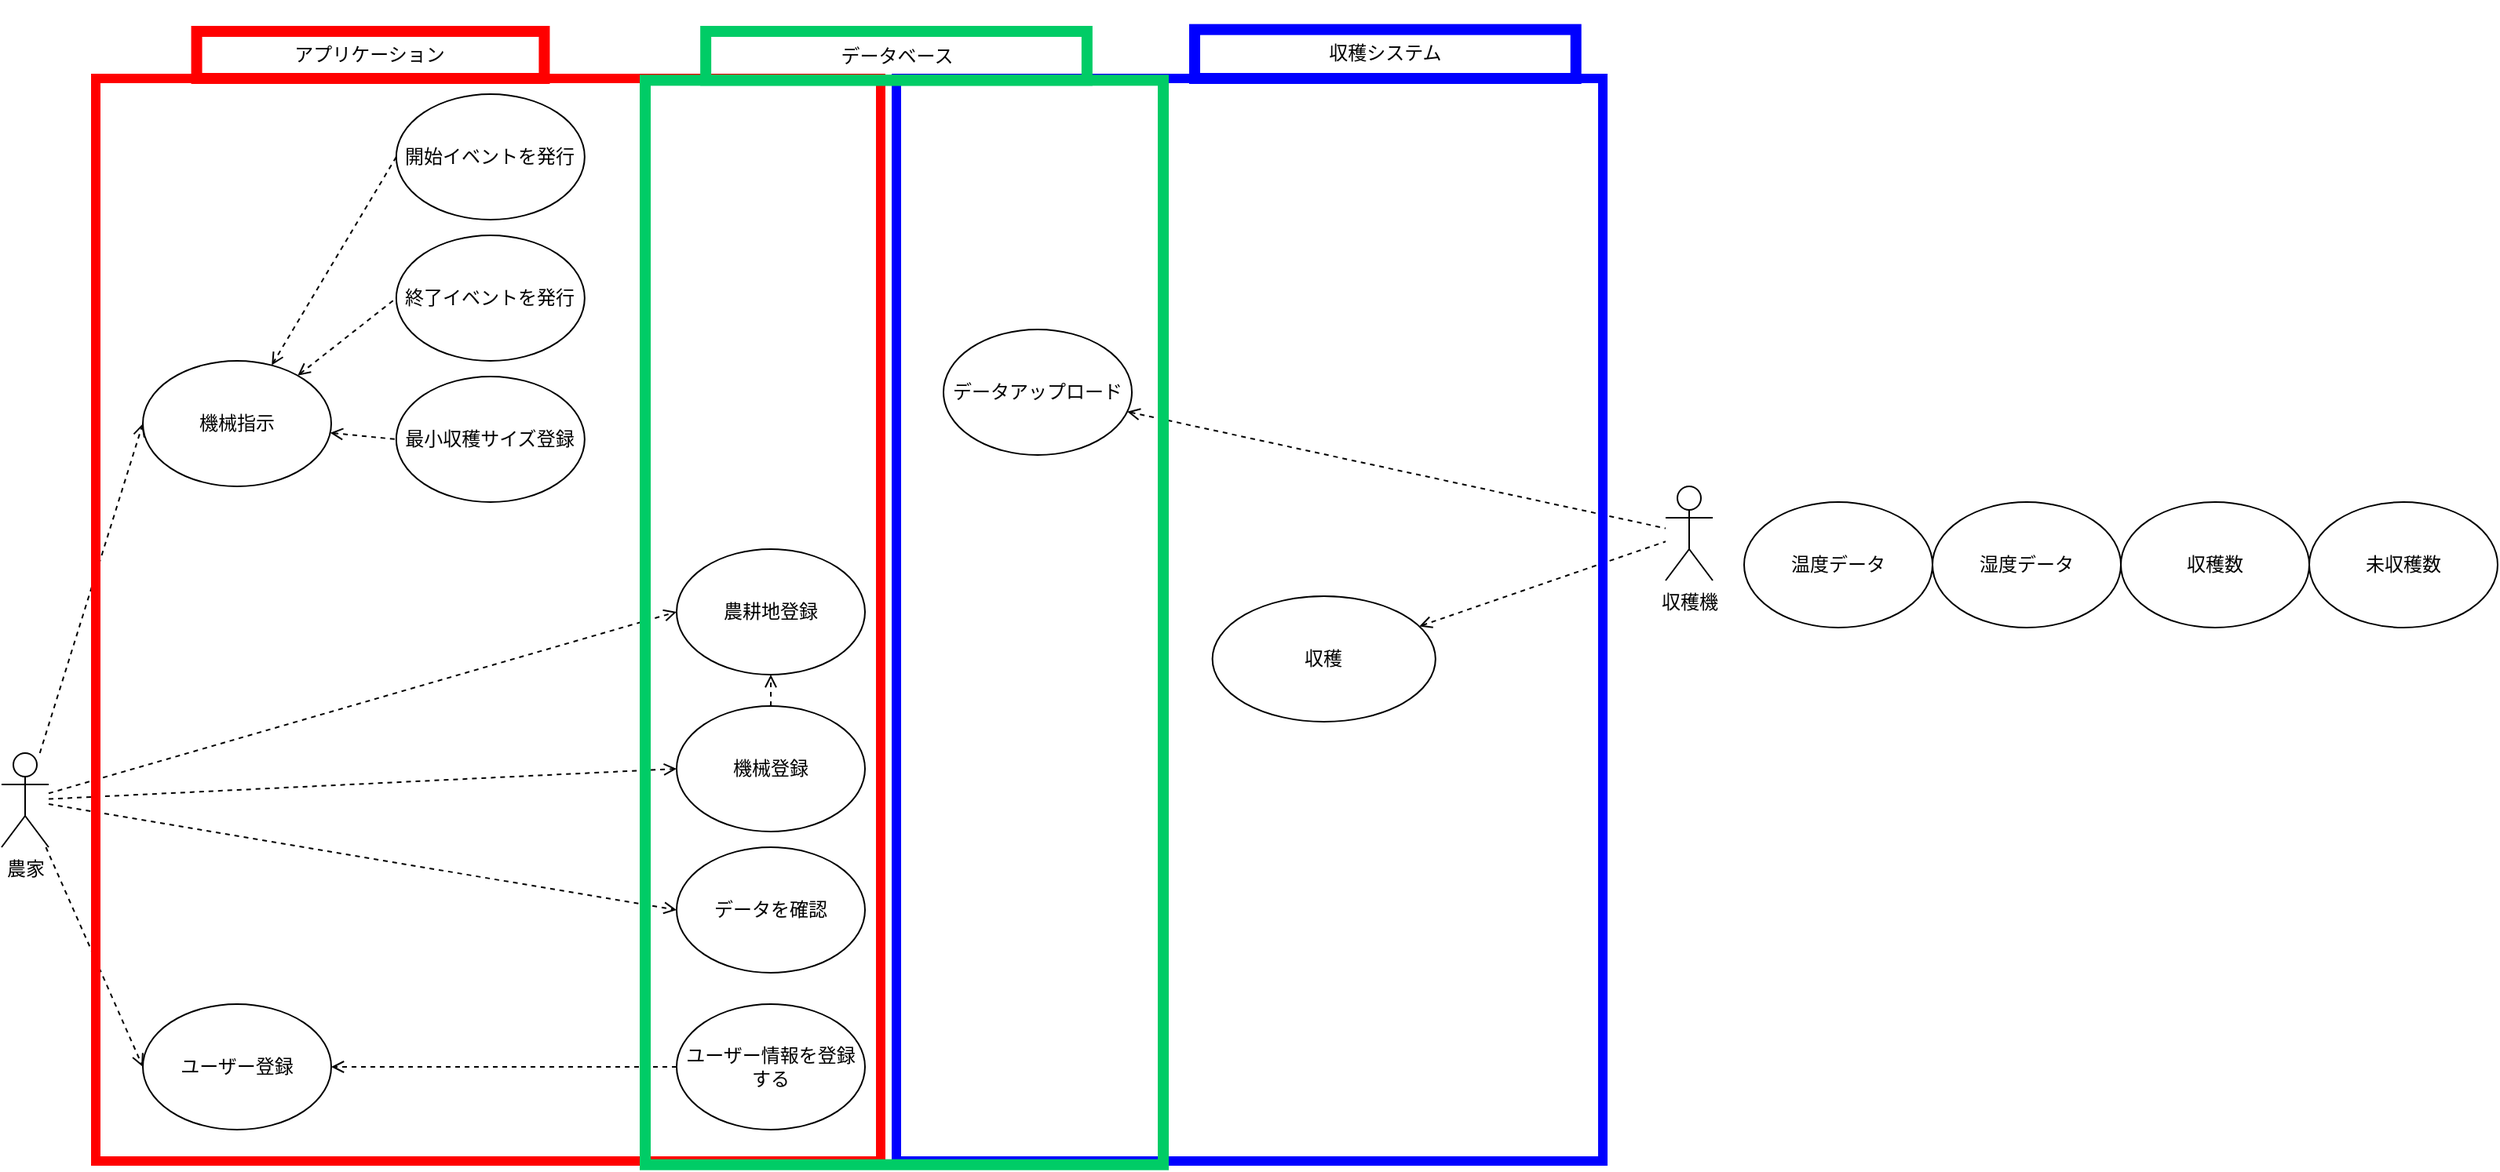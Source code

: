 <mxfile version="20.8.10" type="device" pages="2"><diagram id="DSLvG6zoLwlgyaQH9Rrg" name="Ver0.1"><mxGraphModel dx="472" dy="1997" grid="1" gridSize="10" guides="1" tooltips="1" connect="1" arrows="1" fold="1" page="1" pageScale="1" pageWidth="827" pageHeight="1169" math="0" shadow="0"><root><mxCell id="0"/><mxCell id="1" parent="0"/><mxCell id="e0FOGdU5NT8q8KR8ZKs0-4" style="rounded=0;orthogonalLoop=1;jettySize=auto;html=1;entryX=0;entryY=0.5;entryDx=0;entryDy=0;dashed=1;endArrow=open;endFill=0;" parent="1" source="e0FOGdU5NT8q8KR8ZKs0-1" target="e0FOGdU5NT8q8KR8ZKs0-3" edge="1"><mxGeometry relative="1" as="geometry"/></mxCell><mxCell id="e0FOGdU5NT8q8KR8ZKs0-9" style="edgeStyle=none;rounded=0;orthogonalLoop=1;jettySize=auto;html=1;startArrow=none;startFill=0;endArrow=open;endFill=0;entryX=0;entryY=0.5;entryDx=0;entryDy=0;dashed=1;" parent="1" source="e0FOGdU5NT8q8KR8ZKs0-1" target="e0FOGdU5NT8q8KR8ZKs0-7" edge="1"><mxGeometry relative="1" as="geometry"/></mxCell><mxCell id="e0FOGdU5NT8q8KR8ZKs0-12" style="edgeStyle=none;rounded=0;orthogonalLoop=1;jettySize=auto;html=1;startArrow=none;startFill=0;endArrow=open;endFill=0;entryX=0;entryY=0.5;entryDx=0;entryDy=0;dashed=1;" parent="1" source="e0FOGdU5NT8q8KR8ZKs0-1" target="e0FOGdU5NT8q8KR8ZKs0-10" edge="1"><mxGeometry relative="1" as="geometry"/></mxCell><mxCell id="e0FOGdU5NT8q8KR8ZKs0-28" style="edgeStyle=none;rounded=0;orthogonalLoop=1;jettySize=auto;html=1;startArrow=open;startFill=0;endArrow=none;endFill=0;entryX=0;entryY=0.5;entryDx=0;entryDy=0;dashed=1;" parent="1" source="e0FOGdU5NT8q8KR8ZKs0-36" target="e0FOGdU5NT8q8KR8ZKs0-27" edge="1"><mxGeometry relative="1" as="geometry"/></mxCell><mxCell id="e0FOGdU5NT8q8KR8ZKs0-37" style="edgeStyle=none;rounded=0;orthogonalLoop=1;jettySize=auto;html=1;entryX=0;entryY=0.5;entryDx=0;entryDy=0;dashed=1;startArrow=none;startFill=0;endArrow=open;endFill=0;" parent="1" source="e0FOGdU5NT8q8KR8ZKs0-1" target="e0FOGdU5NT8q8KR8ZKs0-36" edge="1"><mxGeometry relative="1" as="geometry"/></mxCell><mxCell id="e0FOGdU5NT8q8KR8ZKs0-39" style="edgeStyle=none;rounded=0;orthogonalLoop=1;jettySize=auto;html=1;entryX=0;entryY=0.5;entryDx=0;entryDy=0;dashed=1;startArrow=none;startFill=0;endArrow=open;endFill=0;" parent="1" source="e0FOGdU5NT8q8KR8ZKs0-1" target="e0FOGdU5NT8q8KR8ZKs0-38" edge="1"><mxGeometry relative="1" as="geometry"/></mxCell><mxCell id="e0FOGdU5NT8q8KR8ZKs0-1" value="農家" style="shape=umlActor;verticalLabelPosition=bottom;verticalAlign=top;html=1;outlineConnect=0;" parent="1" vertex="1"><mxGeometry x="50" y="330" width="30" height="60" as="geometry"/></mxCell><mxCell id="e0FOGdU5NT8q8KR8ZKs0-2" value="収穫機" style="shape=umlActor;verticalLabelPosition=bottom;verticalAlign=top;html=1;outlineConnect=0;" parent="1" vertex="1"><mxGeometry x="1110" y="160" width="30" height="60" as="geometry"/></mxCell><mxCell id="e0FOGdU5NT8q8KR8ZKs0-3" value="農耕地登録" style="ellipse;whiteSpace=wrap;html=1;" parent="1" vertex="1"><mxGeometry x="480" y="200" width="120" height="80" as="geometry"/></mxCell><mxCell id="e0FOGdU5NT8q8KR8ZKs0-24" style="edgeStyle=none;rounded=0;orthogonalLoop=1;jettySize=auto;html=1;startArrow=none;startFill=0;endArrow=open;endFill=0;dashed=1;" parent="1" source="e0FOGdU5NT8q8KR8ZKs0-7" target="e0FOGdU5NT8q8KR8ZKs0-3" edge="1"><mxGeometry relative="1" as="geometry"/></mxCell><mxCell id="e0FOGdU5NT8q8KR8ZKs0-7" value="機械登録" style="ellipse;whiteSpace=wrap;html=1;" parent="1" vertex="1"><mxGeometry x="480" y="300" width="120" height="80" as="geometry"/></mxCell><mxCell id="e0FOGdU5NT8q8KR8ZKs0-10" value="データを確認" style="ellipse;whiteSpace=wrap;html=1;" parent="1" vertex="1"><mxGeometry x="480" y="390" width="120" height="80" as="geometry"/></mxCell><mxCell id="e0FOGdU5NT8q8KR8ZKs0-18" value="温度データ" style="ellipse;whiteSpace=wrap;html=1;" parent="1" vertex="1"><mxGeometry x="1160" y="170" width="120" height="80" as="geometry"/></mxCell><mxCell id="e0FOGdU5NT8q8KR8ZKs0-19" value="湿度データ" style="ellipse;whiteSpace=wrap;html=1;" parent="1" vertex="1"><mxGeometry x="1280" y="170" width="120" height="80" as="geometry"/></mxCell><mxCell id="e0FOGdU5NT8q8KR8ZKs0-20" value="収穫数" style="ellipse;whiteSpace=wrap;html=1;" parent="1" vertex="1"><mxGeometry x="1400" y="170" width="120" height="80" as="geometry"/></mxCell><mxCell id="e0FOGdU5NT8q8KR8ZKs0-21" value="未収穫数" style="ellipse;whiteSpace=wrap;html=1;" parent="1" vertex="1"><mxGeometry x="1520" y="170" width="120" height="80" as="geometry"/></mxCell><mxCell id="e0FOGdU5NT8q8KR8ZKs0-27" value="最小収穫サイズ登録" style="ellipse;whiteSpace=wrap;html=1;" parent="1" vertex="1"><mxGeometry x="301.42" y="90" width="120" height="80" as="geometry"/></mxCell><mxCell id="e0FOGdU5NT8q8KR8ZKs0-33" style="edgeStyle=none;rounded=0;orthogonalLoop=1;jettySize=auto;html=1;startArrow=open;startFill=0;endArrow=none;endFill=0;dashed=1;" parent="1" source="e0FOGdU5NT8q8KR8ZKs0-31" target="e0FOGdU5NT8q8KR8ZKs0-2" edge="1"><mxGeometry relative="1" as="geometry"/></mxCell><mxCell id="e0FOGdU5NT8q8KR8ZKs0-35" style="edgeStyle=none;rounded=0;orthogonalLoop=1;jettySize=auto;html=1;startArrow=open;startFill=0;endArrow=none;endFill=0;dashed=1;" parent="1" source="e0FOGdU5NT8q8KR8ZKs0-34" target="e0FOGdU5NT8q8KR8ZKs0-2" edge="1"><mxGeometry relative="1" as="geometry"/></mxCell><mxCell id="e0FOGdU5NT8q8KR8ZKs0-36" value="機械指示" style="ellipse;whiteSpace=wrap;html=1;" parent="1" vertex="1"><mxGeometry x="140" y="80" width="120" height="80" as="geometry"/></mxCell><mxCell id="e0FOGdU5NT8q8KR8ZKs0-38" value="ユーザー登録" style="ellipse;whiteSpace=wrap;html=1;" parent="1" vertex="1"><mxGeometry x="140" y="490" width="120" height="80" as="geometry"/></mxCell><mxCell id="e0FOGdU5NT8q8KR8ZKs0-52" value="" style="group" parent="1" vertex="1" connectable="0"><mxGeometry x="620" y="-150" width="450" height="740" as="geometry"/></mxCell><mxCell id="e0FOGdU5NT8q8KR8ZKs0-49" value="" style="rounded=0;whiteSpace=wrap;html=1;fillColor=none;strokeColor=#0000FF;strokeWidth=6;" parent="e0FOGdU5NT8q8KR8ZKs0-52" vertex="1"><mxGeometry y="50" width="450" height="690" as="geometry"/></mxCell><mxCell id="e0FOGdU5NT8q8KR8ZKs0-34" value="収穫" style="ellipse;whiteSpace=wrap;html=1;" parent="e0FOGdU5NT8q8KR8ZKs0-52" vertex="1"><mxGeometry x="201.316" y="380" width="142.105" height="80" as="geometry"/></mxCell><mxCell id="e0FOGdU5NT8q8KR8ZKs0-70" value="収穫システム" style="text;html=1;strokeColor=#0000FF;fillColor=none;align=center;verticalAlign=middle;whiteSpace=wrap;rounded=0;strokeWidth=7;" parent="e0FOGdU5NT8q8KR8ZKs0-52" vertex="1"><mxGeometry x="190.001" y="18.83" width="242.857" height="31.169" as="geometry"/></mxCell><mxCell id="e0FOGdU5NT8q8KR8ZKs0-56" value="終了イベントを発行" style="ellipse;whiteSpace=wrap;html=1;" parent="1" vertex="1"><mxGeometry x="301.42" width="120" height="80" as="geometry"/></mxCell><mxCell id="e0FOGdU5NT8q8KR8ZKs0-57" style="edgeStyle=none;rounded=0;orthogonalLoop=1;jettySize=auto;html=1;startArrow=open;startFill=0;endArrow=none;endFill=0;entryX=0;entryY=0.5;entryDx=0;entryDy=0;dashed=1;" parent="1" source="e0FOGdU5NT8q8KR8ZKs0-36" target="e0FOGdU5NT8q8KR8ZKs0-56" edge="1"><mxGeometry relative="1" as="geometry"><mxPoint x="262.674" y="110.846" as="sourcePoint"/><mxPoint x="320" y="90" as="targetPoint"/></mxGeometry></mxCell><mxCell id="e0FOGdU5NT8q8KR8ZKs0-63" style="edgeStyle=none;rounded=0;orthogonalLoop=1;jettySize=auto;html=1;dashed=1;startArrow=none;startFill=0;endArrow=open;endFill=0;exitX=0;exitY=0.5;exitDx=0;exitDy=0;" parent="1" source="e0FOGdU5NT8q8KR8ZKs0-62" target="e0FOGdU5NT8q8KR8ZKs0-36" edge="1"><mxGeometry relative="1" as="geometry"/></mxCell><mxCell id="e0FOGdU5NT8q8KR8ZKs0-62" value="開始イベントを発行" style="ellipse;whiteSpace=wrap;html=1;" parent="1" vertex="1"><mxGeometry x="301.42" y="-90" width="120" height="80" as="geometry"/></mxCell><mxCell id="e0FOGdU5NT8q8KR8ZKs0-66" style="edgeStyle=none;rounded=0;orthogonalLoop=1;jettySize=auto;html=1;dashed=1;startArrow=none;startFill=0;endArrow=open;endFill=0;" parent="1" source="e0FOGdU5NT8q8KR8ZKs0-65" target="e0FOGdU5NT8q8KR8ZKs0-38" edge="1"><mxGeometry relative="1" as="geometry"/></mxCell><mxCell id="e0FOGdU5NT8q8KR8ZKs0-65" value="ユーザー情報を登録する" style="ellipse;whiteSpace=wrap;html=1;" parent="1" vertex="1"><mxGeometry x="480" y="490" width="120" height="80" as="geometry"/></mxCell><mxCell id="e0FOGdU5NT8q8KR8ZKs0-48" value="アプリケーション" style="text;html=1;strokeColor=#FF0000;fillColor=none;align=center;verticalAlign=middle;whiteSpace=wrap;rounded=0;strokeWidth=7;" parent="1" vertex="1"><mxGeometry x="174.286" y="-130" width="221.429" height="30" as="geometry"/></mxCell><mxCell id="e0FOGdU5NT8q8KR8ZKs0-47" value="" style="rounded=0;whiteSpace=wrap;html=1;fillColor=none;strokeColor=#FF0000;strokeWidth=6;" parent="1" vertex="1"><mxGeometry x="110" y="-100" width="500" height="690" as="geometry"/></mxCell><mxCell id="e0FOGdU5NT8q8KR8ZKs0-60" value="データベース" style="text;html=1;strokeColor=#00CC66;fillColor=none;align=center;verticalAlign=middle;whiteSpace=wrap;rounded=0;strokeWidth=7;" parent="1" vertex="1"><mxGeometry x="498.571" y="-130" width="242.857" height="31.169" as="geometry"/></mxCell><mxCell id="e0FOGdU5NT8q8KR8ZKs0-31" value="データアップロード" style="ellipse;whiteSpace=wrap;html=1;" parent="1" vertex="1"><mxGeometry x="650" y="60" width="120" height="80" as="geometry"/></mxCell><mxCell id="e0FOGdU5NT8q8KR8ZKs0-68" value="" style="rounded=0;whiteSpace=wrap;html=1;strokeColor=#00CC66;fillColor=none;strokeWidth=7;" parent="1" vertex="1"><mxGeometry x="460" y="-98.832" width="330" height="691.17" as="geometry"/></mxCell></root></mxGraphModel></diagram><diagram name="Ver0.2" id="Mnsx-vp9pJlhAQN46An5"><mxGraphModel dx="1573" dy="2760" grid="1" gridSize="10" guides="1" tooltips="1" connect="1" arrows="1" fold="1" page="1" pageScale="1" pageWidth="1654" pageHeight="1169" math="0" shadow="0"><root><mxCell id="pk-NWNZrzRWGsfQepHAo-0"/><mxCell id="pk-NWNZrzRWGsfQepHAo-1" parent="pk-NWNZrzRWGsfQepHAo-0"/><mxCell id="pk-NWNZrzRWGsfQepHAo-2" style="rounded=0;orthogonalLoop=1;jettySize=auto;html=1;entryX=0;entryY=0.5;entryDx=0;entryDy=0;dashed=1;endArrow=open;endFill=0;" parent="pk-NWNZrzRWGsfQepHAo-1" source="pk-NWNZrzRWGsfQepHAo-8" target="pk-NWNZrzRWGsfQepHAo-10" edge="1"><mxGeometry relative="1" as="geometry"/></mxCell><mxCell id="pk-NWNZrzRWGsfQepHAo-3" style="edgeStyle=none;rounded=0;orthogonalLoop=1;jettySize=auto;html=1;startArrow=none;startFill=0;endArrow=open;endFill=0;entryX=0;entryY=0.5;entryDx=0;entryDy=0;dashed=1;" parent="pk-NWNZrzRWGsfQepHAo-1" source="pk-NWNZrzRWGsfQepHAo-8" target="pk-NWNZrzRWGsfQepHAo-12" edge="1"><mxGeometry relative="1" as="geometry"/></mxCell><mxCell id="pk-NWNZrzRWGsfQepHAo-4" style="edgeStyle=none;rounded=0;orthogonalLoop=1;jettySize=auto;html=1;startArrow=none;startFill=0;endArrow=open;endFill=0;entryX=0;entryY=0.5;entryDx=0;entryDy=0;dashed=1;" parent="pk-NWNZrzRWGsfQepHAo-1" source="pk-NWNZrzRWGsfQepHAo-8" target="pk-NWNZrzRWGsfQepHAo-13" edge="1"><mxGeometry relative="1" as="geometry"/></mxCell><mxCell id="pk-NWNZrzRWGsfQepHAo-5" style="edgeStyle=none;rounded=0;orthogonalLoop=1;jettySize=auto;html=1;startArrow=open;startFill=0;endArrow=none;endFill=0;entryX=0;entryY=0.5;entryDx=0;entryDy=0;dashed=1;" parent="pk-NWNZrzRWGsfQepHAo-1" source="pk-NWNZrzRWGsfQepHAo-21" target="pk-NWNZrzRWGsfQepHAo-18" edge="1"><mxGeometry relative="1" as="geometry"/></mxCell><mxCell id="pk-NWNZrzRWGsfQepHAo-6" style="edgeStyle=none;rounded=0;orthogonalLoop=1;jettySize=auto;html=1;entryX=0;entryY=0.5;entryDx=0;entryDy=0;dashed=1;startArrow=none;startFill=0;endArrow=open;endFill=0;" parent="pk-NWNZrzRWGsfQepHAo-1" source="pk-NWNZrzRWGsfQepHAo-8" target="pk-NWNZrzRWGsfQepHAo-21" edge="1"><mxGeometry relative="1" as="geometry"/></mxCell><mxCell id="pk-NWNZrzRWGsfQepHAo-7" style="edgeStyle=none;rounded=0;orthogonalLoop=1;jettySize=auto;html=1;entryX=0;entryY=0.5;entryDx=0;entryDy=0;dashed=1;startArrow=none;startFill=0;endArrow=open;endFill=0;" parent="pk-NWNZrzRWGsfQepHAo-1" source="pk-NWNZrzRWGsfQepHAo-8" target="pk-NWNZrzRWGsfQepHAo-22" edge="1"><mxGeometry relative="1" as="geometry"/></mxCell><mxCell id="pk-NWNZrzRWGsfQepHAo-8" value="農家" style="shape=umlActor;verticalLabelPosition=bottom;verticalAlign=top;html=1;outlineConnect=0;" parent="pk-NWNZrzRWGsfQepHAo-1" vertex="1"><mxGeometry x="40" y="610" width="30" height="60" as="geometry"/></mxCell><mxCell id="pk-NWNZrzRWGsfQepHAo-9" value="収穫機" style="shape=umlActor;verticalLabelPosition=bottom;verticalAlign=top;html=1;outlineConnect=0;" parent="pk-NWNZrzRWGsfQepHAo-1" vertex="1"><mxGeometry x="1100" y="440" width="30" height="60" as="geometry"/></mxCell><mxCell id="pk-NWNZrzRWGsfQepHAo-10" value="農耕地登録" style="ellipse;whiteSpace=wrap;html=1;" parent="pk-NWNZrzRWGsfQepHAo-1" vertex="1"><mxGeometry x="470" y="480" width="120" height="80" as="geometry"/></mxCell><mxCell id="pk-NWNZrzRWGsfQepHAo-11" style="edgeStyle=none;rounded=0;orthogonalLoop=1;jettySize=auto;html=1;startArrow=none;startFill=0;endArrow=open;endFill=0;dashed=1;" parent="pk-NWNZrzRWGsfQepHAo-1" source="pk-NWNZrzRWGsfQepHAo-12" target="pk-NWNZrzRWGsfQepHAo-10" edge="1"><mxGeometry relative="1" as="geometry"/></mxCell><mxCell id="pk-NWNZrzRWGsfQepHAo-12" value="機械登録" style="ellipse;whiteSpace=wrap;html=1;" parent="pk-NWNZrzRWGsfQepHAo-1" vertex="1"><mxGeometry x="470" y="580" width="120" height="80" as="geometry"/></mxCell><mxCell id="pk-NWNZrzRWGsfQepHAo-13" value="データを参照" style="ellipse;whiteSpace=wrap;html=1;" parent="pk-NWNZrzRWGsfQepHAo-1" vertex="1"><mxGeometry x="470" y="670" width="120" height="80" as="geometry"/></mxCell><mxCell id="pk-NWNZrzRWGsfQepHAo-18" value="最小収穫サイズ登録" style="ellipse;whiteSpace=wrap;html=1;" parent="pk-NWNZrzRWGsfQepHAo-1" vertex="1"><mxGeometry x="291.42" y="370" width="120" height="80" as="geometry"/></mxCell><mxCell id="pk-NWNZrzRWGsfQepHAo-19" style="edgeStyle=none;rounded=0;orthogonalLoop=1;jettySize=auto;html=1;startArrow=open;startFill=0;endArrow=none;endFill=0;dashed=1;" parent="pk-NWNZrzRWGsfQepHAo-1" source="pk-NWNZrzRWGsfQepHAo-37" target="pk-NWNZrzRWGsfQepHAo-9" edge="1"><mxGeometry relative="1" as="geometry"/></mxCell><mxCell id="pk-NWNZrzRWGsfQepHAo-20" style="edgeStyle=none;rounded=0;orthogonalLoop=1;jettySize=auto;html=1;startArrow=open;startFill=0;endArrow=none;endFill=0;dashed=1;" parent="pk-NWNZrzRWGsfQepHAo-1" source="pk-NWNZrzRWGsfQepHAo-25" target="pk-NWNZrzRWGsfQepHAo-9" edge="1"><mxGeometry relative="1" as="geometry"/></mxCell><mxCell id="pk-NWNZrzRWGsfQepHAo-21" value="機械指示" style="ellipse;whiteSpace=wrap;html=1;" parent="pk-NWNZrzRWGsfQepHAo-1" vertex="1"><mxGeometry x="130" y="360" width="120" height="80" as="geometry"/></mxCell><mxCell id="pk-NWNZrzRWGsfQepHAo-22" value="ログイン" style="ellipse;whiteSpace=wrap;html=1;" parent="pk-NWNZrzRWGsfQepHAo-1" vertex="1"><mxGeometry x="130" y="770" width="120" height="80" as="geometry"/></mxCell><mxCell id="pk-NWNZrzRWGsfQepHAo-23" value="" style="group" parent="pk-NWNZrzRWGsfQepHAo-1" vertex="1" connectable="0"><mxGeometry x="610" y="130" width="450" height="740" as="geometry"/></mxCell><mxCell id="pk-NWNZrzRWGsfQepHAo-24" value="" style="rounded=0;whiteSpace=wrap;html=1;fillColor=none;strokeColor=#0000FF;strokeWidth=6;" parent="pk-NWNZrzRWGsfQepHAo-23" vertex="1"><mxGeometry y="50" width="450.0" height="690" as="geometry"/></mxCell><mxCell id="pk-NWNZrzRWGsfQepHAo-25" value="収穫" style="ellipse;whiteSpace=wrap;html=1;" parent="pk-NWNZrzRWGsfQepHAo-23" vertex="1"><mxGeometry x="201.316" y="380" width="142.105" height="80" as="geometry"/></mxCell><mxCell id="pk-NWNZrzRWGsfQepHAo-26" value="収穫システム" style="text;html=1;strokeColor=#0000FF;fillColor=none;align=center;verticalAlign=middle;whiteSpace=wrap;rounded=0;strokeWidth=7;" parent="pk-NWNZrzRWGsfQepHAo-23" vertex="1"><mxGeometry x="190.001" y="18.83" width="242.857" height="31.169" as="geometry"/></mxCell><mxCell id="Y5mZydLGhkcx6VZ7jnlC-15" value="&amp;lt;include&amp;gt;" style="text;html=1;align=center;verticalAlign=middle;resizable=0;points=[];autosize=1;strokeColor=none;fillColor=none;" parent="pk-NWNZrzRWGsfQepHAo-23" vertex="1"><mxGeometry x="350" y="400" width="70" height="20" as="geometry"/></mxCell><mxCell id="pk-NWNZrzRWGsfQepHAo-27" value="終了イベントを発行" style="ellipse;whiteSpace=wrap;html=1;" parent="pk-NWNZrzRWGsfQepHAo-1" vertex="1"><mxGeometry x="291.42" y="280" width="120" height="80" as="geometry"/></mxCell><mxCell id="pk-NWNZrzRWGsfQepHAo-28" style="edgeStyle=none;rounded=0;orthogonalLoop=1;jettySize=auto;html=1;startArrow=open;startFill=0;endArrow=none;endFill=0;entryX=0;entryY=0.5;entryDx=0;entryDy=0;dashed=1;" parent="pk-NWNZrzRWGsfQepHAo-1" source="pk-NWNZrzRWGsfQepHAo-21" target="pk-NWNZrzRWGsfQepHAo-27" edge="1"><mxGeometry relative="1" as="geometry"><mxPoint x="252.674" y="390.846" as="sourcePoint"/><mxPoint x="310" y="370" as="targetPoint"/></mxGeometry></mxCell><mxCell id="pk-NWNZrzRWGsfQepHAo-29" style="edgeStyle=none;rounded=0;orthogonalLoop=1;jettySize=auto;html=1;dashed=1;startArrow=none;startFill=0;endArrow=open;endFill=0;exitX=0;exitY=0.5;exitDx=0;exitDy=0;" parent="pk-NWNZrzRWGsfQepHAo-1" source="pk-NWNZrzRWGsfQepHAo-30" target="pk-NWNZrzRWGsfQepHAo-21" edge="1"><mxGeometry relative="1" as="geometry"/></mxCell><mxCell id="pk-NWNZrzRWGsfQepHAo-30" value="開始イベントを発行" style="ellipse;whiteSpace=wrap;html=1;" parent="pk-NWNZrzRWGsfQepHAo-1" vertex="1"><mxGeometry x="291.42" y="190" width="120" height="80" as="geometry"/></mxCell><mxCell id="pk-NWNZrzRWGsfQepHAo-31" style="edgeStyle=none;rounded=0;orthogonalLoop=1;jettySize=auto;html=1;dashed=1;startArrow=none;startFill=0;endArrow=open;endFill=0;" parent="pk-NWNZrzRWGsfQepHAo-1" source="pk-NWNZrzRWGsfQepHAo-32" target="pk-NWNZrzRWGsfQepHAo-22" edge="1"><mxGeometry relative="1" as="geometry"/></mxCell><mxCell id="pk-NWNZrzRWGsfQepHAo-32" value="ユーザー情報を登録" style="ellipse;whiteSpace=wrap;html=1;" parent="pk-NWNZrzRWGsfQepHAo-1" vertex="1"><mxGeometry x="470" y="770" width="120" height="80" as="geometry"/></mxCell><mxCell id="pk-NWNZrzRWGsfQepHAo-33" value="アプリケーション" style="text;html=1;strokeColor=#FF0000;fillColor=none;align=center;verticalAlign=middle;whiteSpace=wrap;rounded=0;strokeWidth=7;" parent="pk-NWNZrzRWGsfQepHAo-1" vertex="1"><mxGeometry x="164.286" y="150" width="221.429" height="30" as="geometry"/></mxCell><mxCell id="pk-NWNZrzRWGsfQepHAo-35" value="" style="rounded=0;whiteSpace=wrap;html=1;fillColor=none;strokeColor=#FF0000;strokeWidth=6;" parent="pk-NWNZrzRWGsfQepHAo-1" vertex="1"><mxGeometry x="100" y="180" width="500" height="690" as="geometry"/></mxCell><mxCell id="pk-NWNZrzRWGsfQepHAo-39" value="データベース" style="text;html=1;strokeColor=#00CC66;fillColor=none;align=center;verticalAlign=middle;whiteSpace=wrap;rounded=0;strokeWidth=7;" parent="pk-NWNZrzRWGsfQepHAo-1" vertex="1"><mxGeometry x="488.571" y="150" width="242.857" height="31.169" as="geometry"/></mxCell><mxCell id="Y5mZydLGhkcx6VZ7jnlC-1" style="edgeStyle=none;html=1;dashed=1;endArrow=open;endFill=0;" parent="pk-NWNZrzRWGsfQepHAo-1" source="pk-NWNZrzRWGsfQepHAo-8" target="Y5mZydLGhkcx6VZ7jnlC-0" edge="1"><mxGeometry relative="1" as="geometry"/></mxCell><mxCell id="Y5mZydLGhkcx6VZ7jnlC-0" value="登録情報の参照" style="ellipse;whiteSpace=wrap;html=1;" parent="pk-NWNZrzRWGsfQepHAo-1" vertex="1"><mxGeometry x="470" y="380" width="120" height="80" as="geometry"/></mxCell><mxCell id="Y5mZydLGhkcx6VZ7jnlC-2" value="&amp;lt;include&amp;gt;" style="text;html=1;align=center;verticalAlign=middle;resizable=0;points=[];autosize=1;strokeColor=none;fillColor=none;" parent="pk-NWNZrzRWGsfQepHAo-1" vertex="1"><mxGeometry x="270" y="500" width="70" height="20" as="geometry"/></mxCell><mxCell id="Y5mZydLGhkcx6VZ7jnlC-3" value="&amp;lt;include&amp;gt;" style="text;html=1;align=center;verticalAlign=middle;resizable=0;points=[];autosize=1;strokeColor=none;fillColor=none;" parent="pk-NWNZrzRWGsfQepHAo-1" vertex="1"><mxGeometry x="270" y="550" width="70" height="20" as="geometry"/></mxCell><mxCell id="Y5mZydLGhkcx6VZ7jnlC-4" value="&amp;lt;include&amp;gt;" style="text;html=1;align=center;verticalAlign=middle;resizable=0;points=[];autosize=1;strokeColor=none;fillColor=none;" parent="pk-NWNZrzRWGsfQepHAo-1" vertex="1"><mxGeometry x="270" y="610" width="70" height="20" as="geometry"/></mxCell><mxCell id="Y5mZydLGhkcx6VZ7jnlC-5" value="&amp;lt;include&amp;gt;" style="text;html=1;align=center;verticalAlign=middle;resizable=0;points=[];autosize=1;strokeColor=none;fillColor=none;" parent="pk-NWNZrzRWGsfQepHAo-1" vertex="1"><mxGeometry x="270" y="660" width="70" height="20" as="geometry"/></mxCell><mxCell id="Y5mZydLGhkcx6VZ7jnlC-6" value="&amp;lt;include&amp;gt;" style="text;html=1;align=center;verticalAlign=middle;resizable=0;points=[];autosize=1;strokeColor=none;fillColor=none;" parent="pk-NWNZrzRWGsfQepHAo-1" vertex="1"><mxGeometry x="270" y="790" width="70" height="20" as="geometry"/></mxCell><mxCell id="Y5mZydLGhkcx6VZ7jnlC-7" value="&amp;lt;include&amp;gt;" style="text;html=1;align=center;verticalAlign=middle;resizable=0;points=[];autosize=1;strokeColor=none;fillColor=none;" parent="pk-NWNZrzRWGsfQepHAo-1" vertex="1"><mxGeometry x="240" y="430" width="70" height="20" as="geometry"/></mxCell><mxCell id="Y5mZydLGhkcx6VZ7jnlC-8" value="&amp;lt;include&amp;gt;" style="text;html=1;align=center;verticalAlign=middle;resizable=0;points=[];autosize=1;strokeColor=none;fillColor=none;" parent="pk-NWNZrzRWGsfQepHAo-1" vertex="1"><mxGeometry x="230" y="340" width="70" height="20" as="geometry"/></mxCell><mxCell id="Y5mZydLGhkcx6VZ7jnlC-9" value="&amp;lt;include&amp;gt;" style="text;html=1;align=center;verticalAlign=middle;resizable=0;points=[];autosize=1;strokeColor=none;fillColor=none;" parent="pk-NWNZrzRWGsfQepHAo-1" vertex="1"><mxGeometry x="210" y="270" width="70" height="20" as="geometry"/></mxCell><mxCell id="Y5mZydLGhkcx6VZ7jnlC-12" value="&lt;span&gt;温度データ&lt;br&gt;&lt;/span&gt;湿度データ&lt;br&gt;収穫数&lt;br&gt;未収穫数&lt;br&gt;収穫写真&lt;br&gt;未収穫写真&lt;span&gt;&lt;br&gt;&lt;/span&gt;" style="whiteSpace=wrap;html=1;aspect=fixed;" parent="pk-NWNZrzRWGsfQepHAo-1" vertex="1"><mxGeometry x="1140" y="410" width="120" height="120" as="geometry"/></mxCell><mxCell id="Y5mZydLGhkcx6VZ7jnlC-17" style="edgeStyle=none;html=1;dashed=1;endArrow=none;endFill=0;" parent="pk-NWNZrzRWGsfQepHAo-1" source="Y5mZydLGhkcx6VZ7jnlC-13" target="Y5mZydLGhkcx6VZ7jnlC-12" edge="1"><mxGeometry relative="1" as="geometry"/></mxCell><mxCell id="Y5mZydLGhkcx6VZ7jnlC-13" value="メモ：&lt;br&gt;機械がインターネットにつながっている状態でアップロードが行われる。&lt;br&gt;行われるデータに関しては左記参照してください。" style="shape=card;whiteSpace=wrap;html=1;" parent="pk-NWNZrzRWGsfQepHAo-1" vertex="1"><mxGeometry x="1280" y="310" width="250" height="180" as="geometry"/></mxCell><mxCell id="Y5mZydLGhkcx6VZ7jnlC-14" value="&amp;lt;include&amp;gt;" style="text;html=1;align=center;verticalAlign=middle;resizable=0;points=[];autosize=1;strokeColor=none;fillColor=none;" parent="pk-NWNZrzRWGsfQepHAo-1" vertex="1"><mxGeometry x="900" y="400" width="70" height="20" as="geometry"/></mxCell><mxCell id="Y5mZydLGhkcx6VZ7jnlC-18" style="edgeStyle=none;html=1;dashed=1;endArrow=none;endFill=0;" parent="pk-NWNZrzRWGsfQepHAo-1" source="Y5mZydLGhkcx6VZ7jnlC-16" target="pk-NWNZrzRWGsfQepHAo-25" edge="1"><mxGeometry relative="1" as="geometry"/></mxCell><mxCell id="Y5mZydLGhkcx6VZ7jnlC-16" value="メモ：&lt;br&gt;収穫機能の詳細については別途資料を参考にしてください。" style="shape=card;whiteSpace=wrap;html=1;" parent="pk-NWNZrzRWGsfQepHAo-1" vertex="1"><mxGeometry x="1200" y="680" width="250" height="180" as="geometry"/></mxCell><mxCell id="pk-NWNZrzRWGsfQepHAo-37" value="データアップロード" style="ellipse;whiteSpace=wrap;html=1;" parent="pk-NWNZrzRWGsfQepHAo-1" vertex="1"><mxGeometry x="652.857" y="340.002" width="133.714" height="80.0" as="geometry"/></mxCell><mxCell id="pk-NWNZrzRWGsfQepHAo-38" value="" style="rounded=0;whiteSpace=wrap;html=1;strokeColor=#00CC66;fillColor=none;strokeWidth=7;" parent="pk-NWNZrzRWGsfQepHAo-1" vertex="1"><mxGeometry x="440" y="181.17" width="360" height="691.17" as="geometry"/></mxCell></root></mxGraphModel></diagram></mxfile>